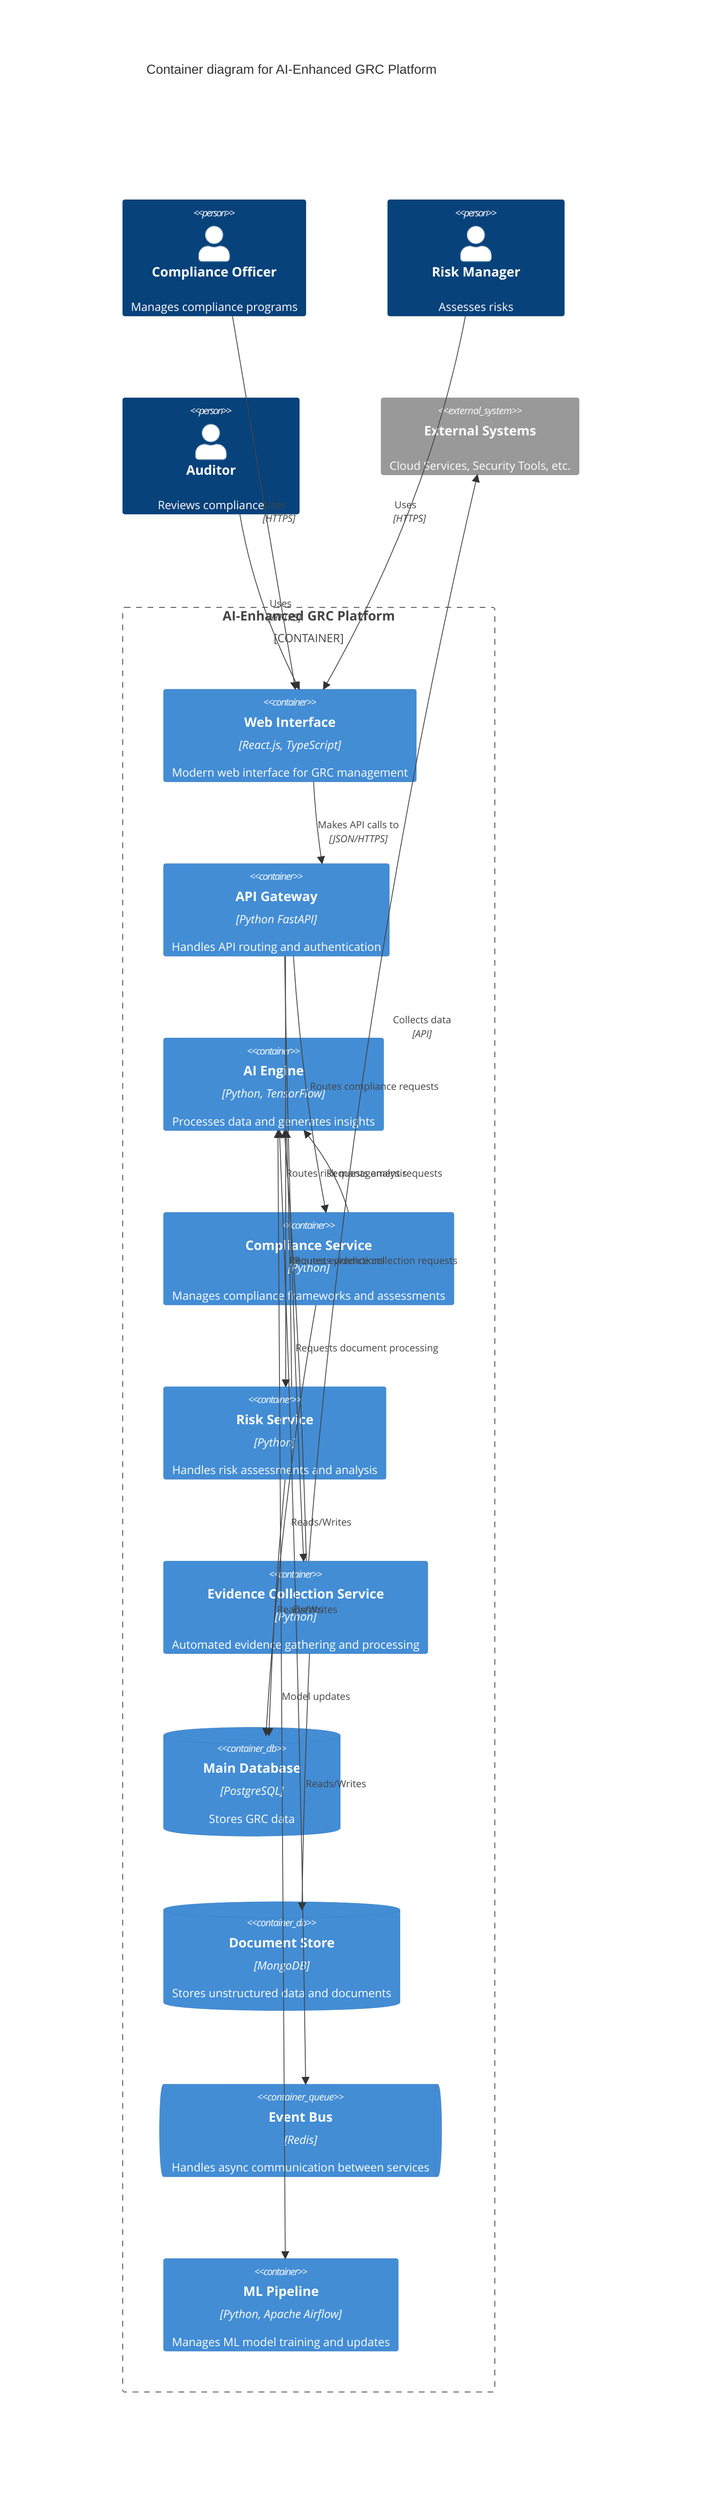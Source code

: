 C4Container
    title Container diagram for AI-Enhanced GRC Platform

    Person(compliance_officer, "Compliance Officer", "Manages compliance programs")
    Person(risk_manager, "Risk Manager", "Assesses risks")
    Person(auditor, "Auditor", "Reviews compliance")

    System_Ext(external_systems, "External Systems", "Cloud Services, Security Tools, etc.")

    Container_Boundary(c1, "AI-Enhanced GRC Platform") {
        Container(web_ui, "Web Interface", "React.js, TypeScript", "Modern web interface for GRC management")
        
        Container(api_gateway, "API Gateway", "Python FastAPI", "Handles API routing and authentication")
        
        Container(ai_engine, "AI Engine", "Python, TensorFlow", "Processes data and generates insights")
        
        Container(compliance_service, "Compliance Service", "Python", "Manages compliance frameworks and assessments")
        Container(risk_service, "Risk Service", "Python", "Handles risk assessments and analysis")
        Container(evidence_service, "Evidence Collection Service", "Python", "Automated evidence gathering and processing")
        
        ContainerDb(main_db, "Main Database", "PostgreSQL", "Stores GRC data")
        ContainerDb(document_store, "Document Store", "MongoDB", "Stores unstructured data and documents")
        ContainerQueue(event_bus, "Event Bus", "Redis", "Handles async communication between services")
        
        Container(ml_pipeline, "ML Pipeline", "Python, Apache Airflow", "Manages ML model training and updates")
    }

    Rel(compliance_officer, web_ui, "Uses", "HTTPS")
    Rel(risk_manager, web_ui, "Uses", "HTTPS")
    Rel(auditor, web_ui, "Uses", "HTTPS")

    Rel(web_ui, api_gateway, "Makes API calls to", "JSON/HTTPS")
    Rel(api_gateway, compliance_service, "Routes compliance requests")
    Rel(api_gateway, risk_service, "Routes risk management requests")
    Rel(api_gateway, evidence_service, "Routes evidence collection requests")

    Rel(compliance_service, ai_engine, "Requests analysis")
    Rel(risk_service, ai_engine, "Requests predictions")
    Rel(evidence_service, ai_engine, "Requests document processing")

    Rel_Back(main_db, compliance_service, "Reads/Writes")
    Rel_Back(main_db, risk_service, "Reads/Writes")
    Rel_Back(document_store, evidence_service, "Reads/Writes")
    
    Rel(evidence_service, external_systems, "Collects data", "API")
    
    BiRel(ai_engine, ml_pipeline, "Model updates")
    BiRel(event_bus, ai_engine, "Events")

    UpdateLayoutConfig($c4ShapeInRow="4", $c4BoundaryInRow="1")